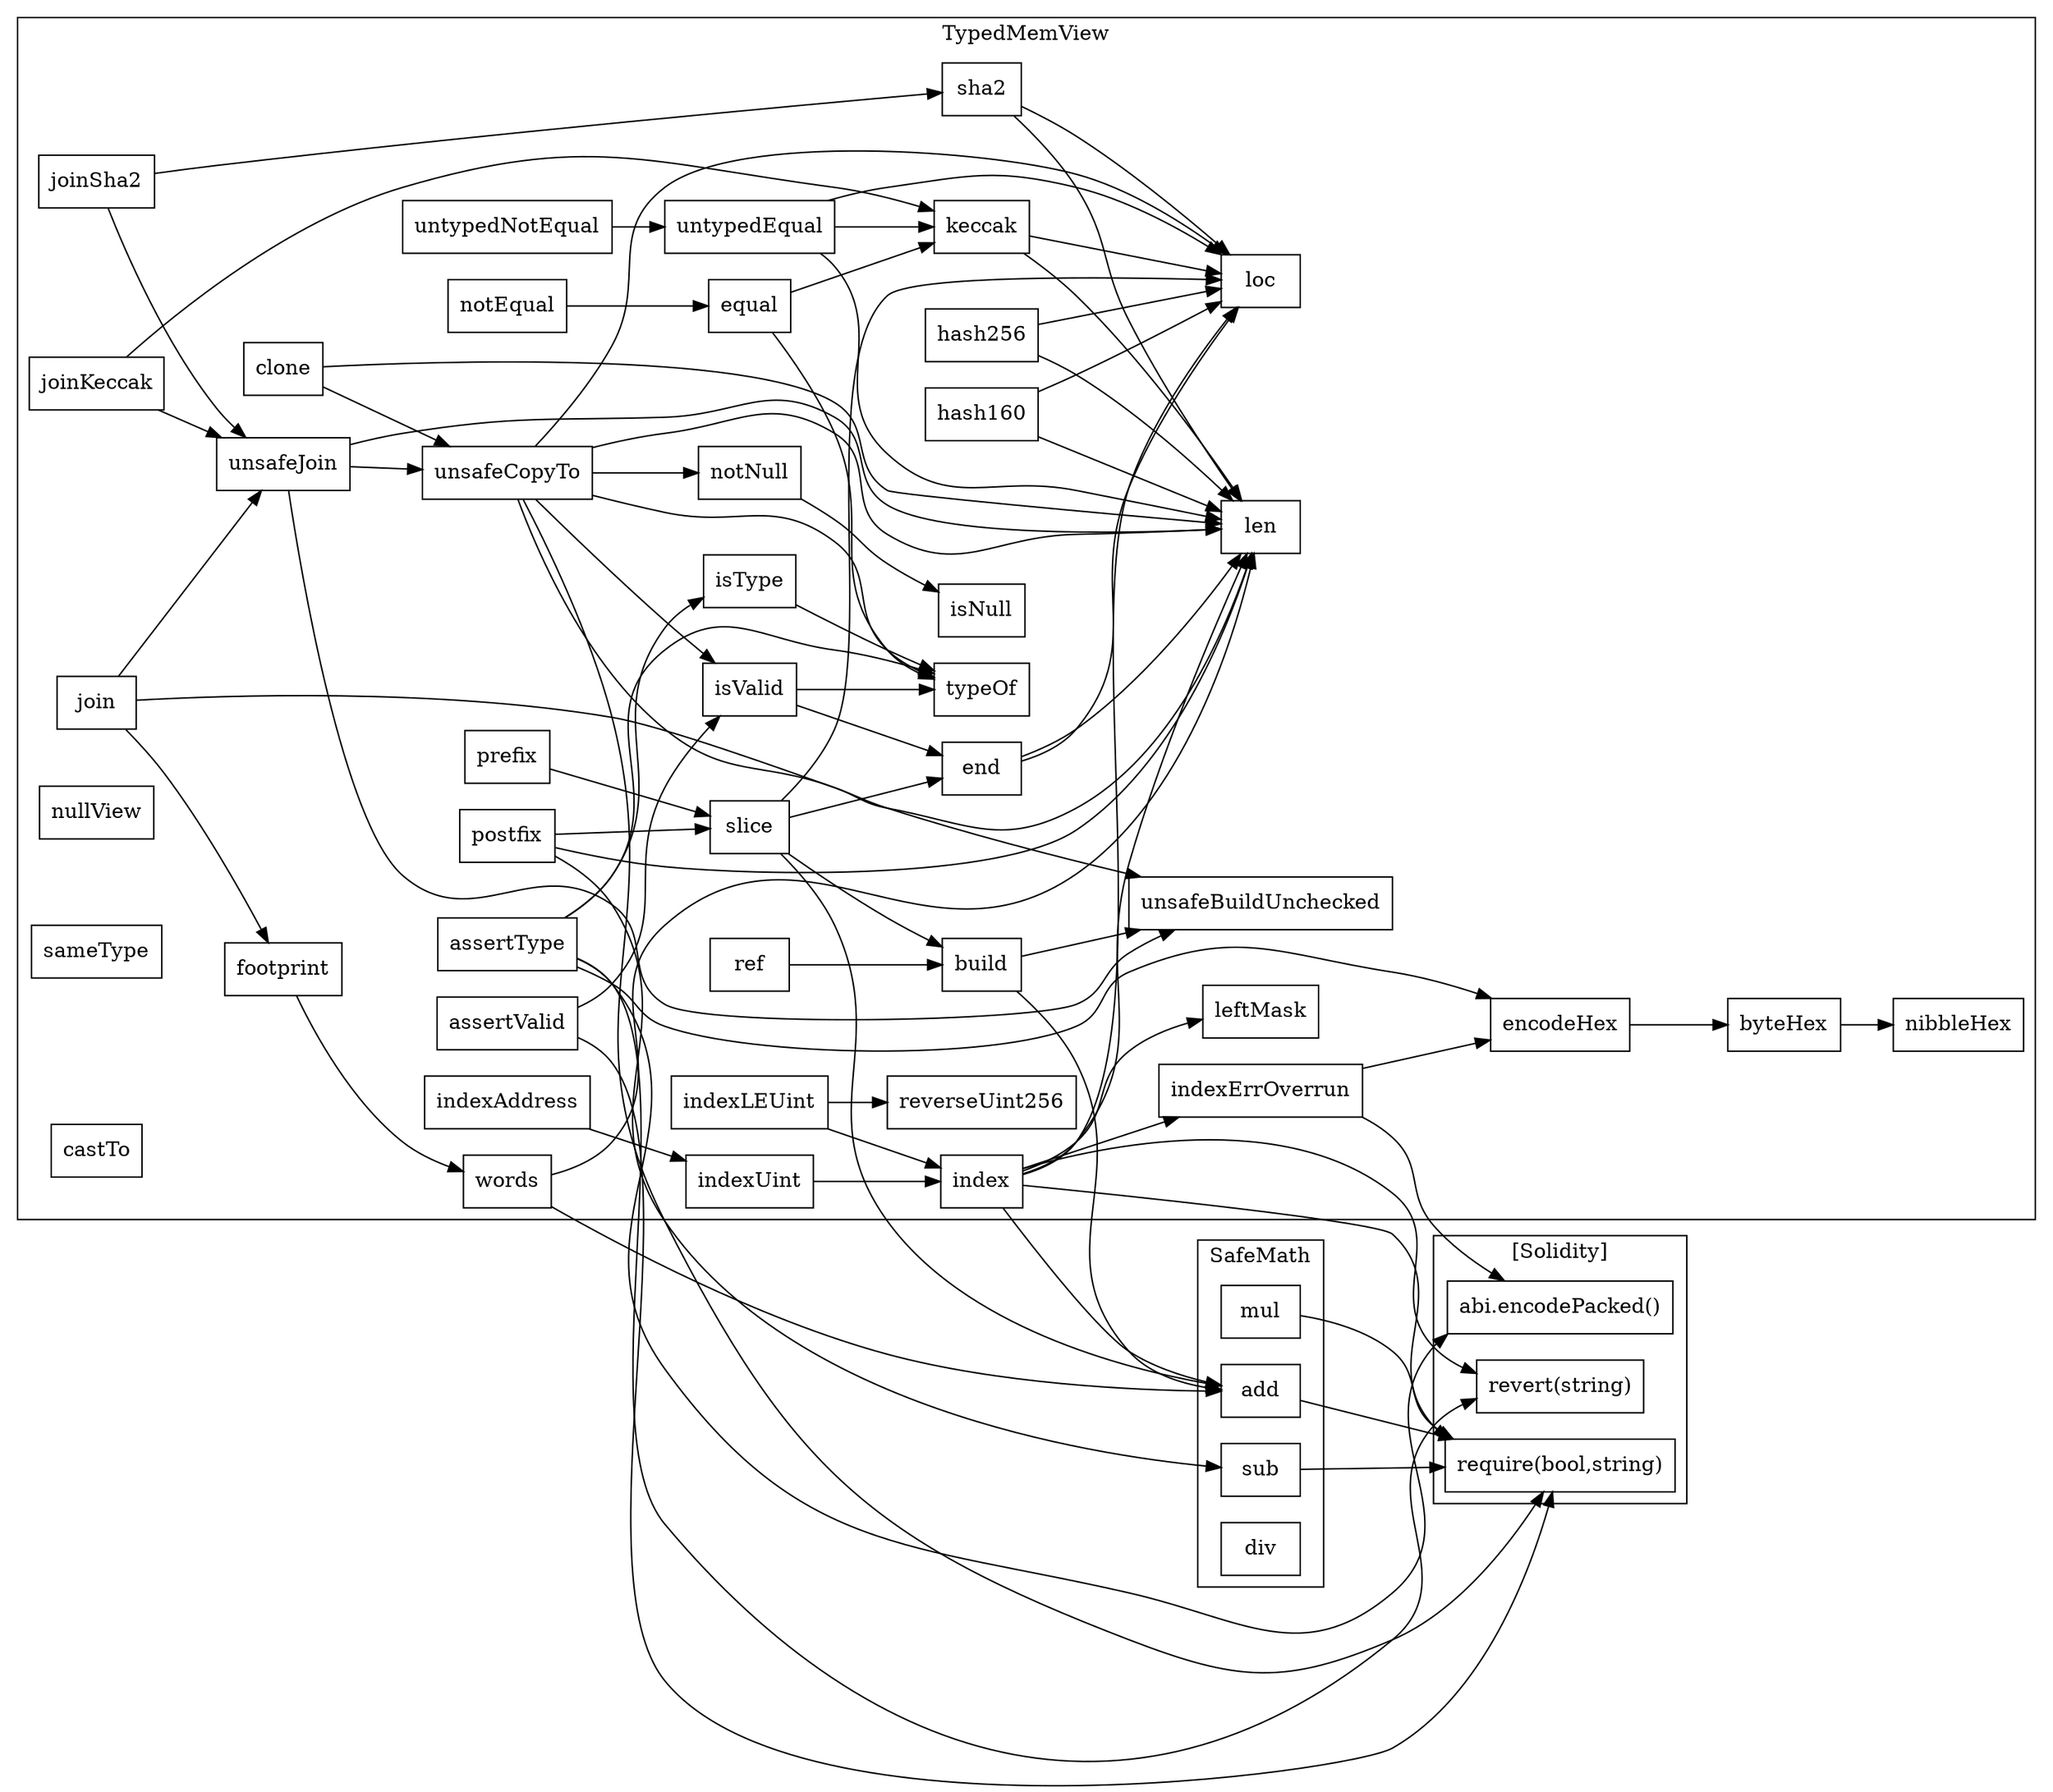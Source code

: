 strict digraph {
rankdir="LR"
node [shape=box]
subgraph cluster_1385_TypedMemView {
label = "TypedMemView"
"1385_clone" [label="clone"]
"1385_leftMask" [label="leftMask"]
"1385_notEqual" [label="notEqual"]
"1385_joinKeccak" [label="joinKeccak"]
"1385_unsafeCopyTo" [label="unsafeCopyTo"]
"1385_postfix" [label="postfix"]
"1385_hash160" [label="hash160"]
"1385_unsafeBuildUnchecked" [label="unsafeBuildUnchecked"]
"1385_slice" [label="slice"]
"1385_encodeHex" [label="encodeHex"]
"1385_hash256" [label="hash256"]
"1385_unsafeJoin" [label="unsafeJoin"]
"1385_isType" [label="isType"]
"1385_build" [label="build"]
"1385_indexLEUint" [label="indexLEUint"]
"1385_isNull" [label="isNull"]
"1385_join" [label="join"]
"1385_words" [label="words"]
"1385_len" [label="len"]
"1385_untypedEqual" [label="untypedEqual"]
"1385_notNull" [label="notNull"]
"1385_joinSha2" [label="joinSha2"]
"1385_equal" [label="equal"]
"1385_nullView" [label="nullView"]
"1385_isValid" [label="isValid"]
"1385_byteHex" [label="byteHex"]
"1385_prefix" [label="prefix"]
"1385_keccak" [label="keccak"]
"1385_indexUint" [label="indexUint"]
"1385_footprint" [label="footprint"]
"1385_ref" [label="ref"]
"1385_indexErrOverrun" [label="indexErrOverrun"]
"1385_loc" [label="loc"]
"1385_index" [label="index"]
"1385_assertValid" [label="assertValid"]
"1385_sha2" [label="sha2"]
"1385_sameType" [label="sameType"]
"1385_assertType" [label="assertType"]
"1385_nibbleHex" [label="nibbleHex"]
"1385_reverseUint256" [label="reverseUint256"]
"1385_untypedNotEqual" [label="untypedNotEqual"]
"1385_castTo" [label="castTo"]
"1385_indexAddress" [label="indexAddress"]
"1385_end" [label="end"]
"1385_typeOf" [label="typeOf"]
"1385_prefix" -> "1385_slice"
"1385_index" -> "1385_loc"
"1385_clone" -> "1385_unsafeCopyTo"
"1385_isType" -> "1385_typeOf"
"1385_unsafeCopyTo" -> "1385_unsafeBuildUnchecked"
"1385_keccak" -> "1385_loc"
"1385_slice" -> "1385_end"
"1385_hash256" -> "1385_len"
"1385_hash160" -> "1385_len"
"1385_index" -> "1385_leftMask"
"1385_keccak" -> "1385_len"
"1385_sha2" -> "1385_len"
"1385_isValid" -> "1385_typeOf"
"1385_untypedEqual" -> "1385_len"
"1385_assertType" -> "1385_isType"
"1385_slice" -> "1385_loc"
"1385_index" -> "1385_len"
"1385_equal" -> "1385_typeOf"
"1385_postfix" -> "1385_len"
"1385_indexAddress" -> "1385_indexUint"
"1385_isValid" -> "1385_end"
"1385_end" -> "1385_loc"
"1385_byteHex" -> "1385_nibbleHex"
"1385_assertType" -> "1385_typeOf"
"1385_unsafeCopyTo" -> "1385_typeOf"
"1385_clone" -> "1385_len"
"1385_equal" -> "1385_keccak"
"1385_joinKeccak" -> "1385_keccak"
"1385_words" -> "1385_len"
"1385_unsafeCopyTo" -> "1385_isValid"
"1385_hash256" -> "1385_loc"
"1385_joinSha2" -> "1385_unsafeJoin"
"1385_joinSha2" -> "1385_sha2"
"1385_index" -> "1385_indexErrOverrun"
"1385_indexUint" -> "1385_index"
"1385_assertType" -> "1385_encodeHex"
"1385_notEqual" -> "1385_equal"
"1385_indexLEUint" -> "1385_reverseUint256"
"1385_join" -> "1385_len"
"1385_untypedEqual" -> "1385_keccak"
"1385_unsafeCopyTo" -> "1385_loc"
"1385_assertValid" -> "1385_isValid"
"1385_ref" -> "1385_build"
"1385_footprint" -> "1385_words"
"1385_join" -> "1385_unsafeJoin"
"1385_sha2" -> "1385_loc"
"1385_unsafeCopyTo" -> "1385_len"
"1385_postfix" -> "1385_slice"
"1385_hash160" -> "1385_loc"
"1385_joinKeccak" -> "1385_unsafeJoin"
"1385_untypedEqual" -> "1385_loc"
"1385_build" -> "1385_unsafeBuildUnchecked"
"1385_unsafeJoin" -> "1385_unsafeBuildUnchecked"
"1385_unsafeJoin" -> "1385_unsafeCopyTo"
"1385_encodeHex" -> "1385_byteHex"
"1385_join" -> "1385_footprint"
"1385_unsafeJoin" -> "1385_len"
"1385_unsafeCopyTo" -> "1385_notNull"
"1385_slice" -> "1385_build"
"1385_notNull" -> "1385_isNull"
"1385_indexErrOverrun" -> "1385_encodeHex"
"1385_end" -> "1385_len"
"1385_untypedNotEqual" -> "1385_untypedEqual"
"1385_indexLEUint" -> "1385_index"
}subgraph cluster_1482_SafeMath {
label = "SafeMath"
"1482_add" [label="add"]
"1482_mul" [label="mul"]
"1482_sub" [label="sub"]
"1482_div" [label="div"]
}subgraph cluster_solidity {
label = "[Solidity]"
"require(bool,string)" 
"abi.encodePacked()" 
"revert(string)" 
"1385_index" -> "require(bool,string)"
"1482_mul" -> "require(bool,string)"
"1385_index" -> "revert(string)"
"1482_sub" -> "require(bool,string)"
"1385_indexErrOverrun" -> "abi.encodePacked()"
"1385_assertType" -> "abi.encodePacked()"
"1385_assertType" -> "revert(string)"
"1385_unsafeCopyTo" -> "require(bool,string)"
"1482_add" -> "require(bool,string)"
"1385_assertValid" -> "require(bool,string)"
}"1385_index" -> "1482_add"
"1385_build" -> "1482_add"
"1385_slice" -> "1482_add"
"1385_postfix" -> "1482_sub"
"1385_words" -> "1482_add"
}